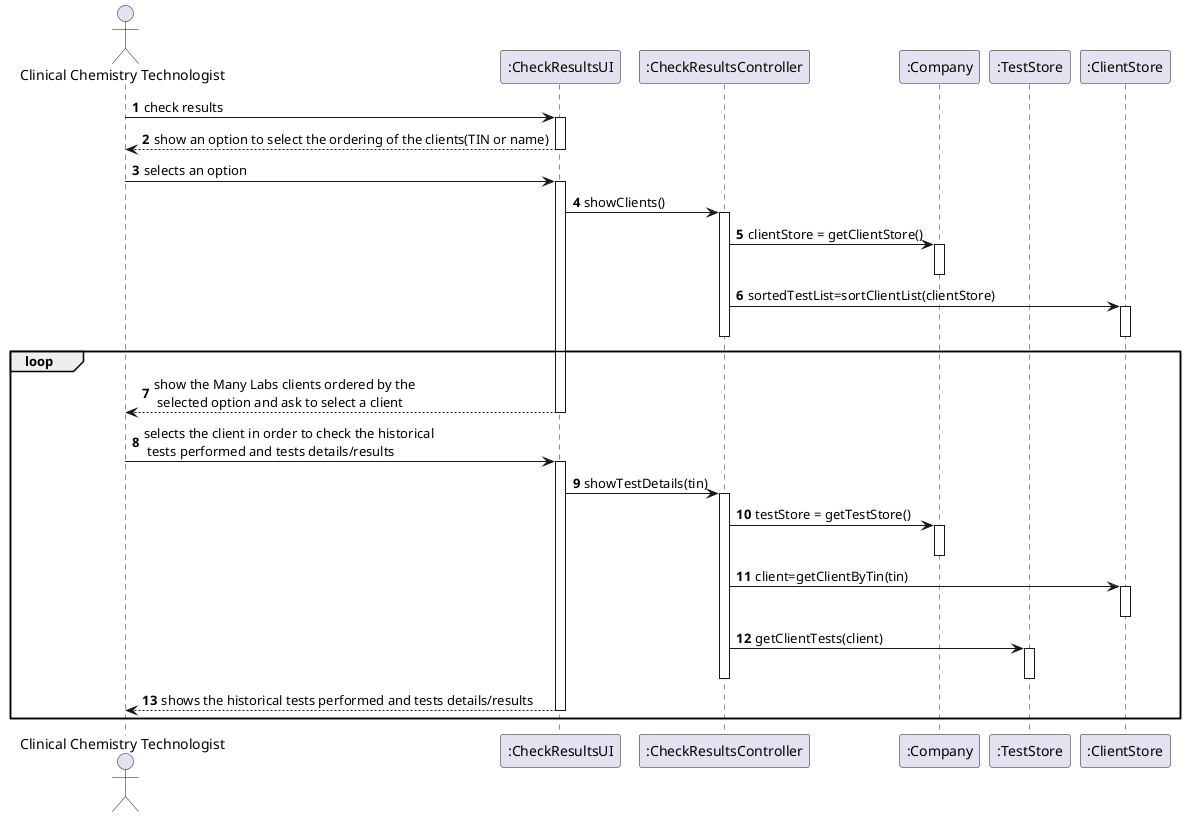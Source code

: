 @startuml
'https://plantuml.com/sequence-diagram

autonumber

actor "Clinical Chemistry Technologist" as CCT
participant ":CheckResultsUI" as UI
participant ":CheckResultsController" as CTRL
participant ":Company" as COMP
participant ":TestStore" as TS
participant ":ClientStore" as CS



CCT->UI : check results
activate UI

UI-->CCT: show an option to select the ordering of the clients(TIN or name)
deactivate UI

CCT->UI : selects an option
activate UI
UI-> CTRL : showClients()
activate CTRL
CTRL-> COMP : clientStore = getClientStore()
activate COMP
deactivate COMP
CTRL-> CS : sortedTestList=sortClientList(clientStore)
activate CS
deactivate CS
deactivate CTRL

loop
UI-->CCT:show the Many Labs clients ordered by the\n selected option and ask to select a client

deactivate UI

CCT->UI : selects the client in order to check the historical\n tests performed and tests details/results
activate UI
UI-> CTRL : showTestDetails(tin)
activate CTRL
CTRL->COMP :testStore = getTestStore()
activate COMP
deactivate COMP
CTRL-> CS : client=getClientByTin(tin)
activate CS
deactivate CS
CTRL->TS : getClientTests(client)
activate TS
deactivate TS
deactivate CTRL

UI-->CCT:shows the historical tests performed and tests details/results

deactivate UI
end
@enduml